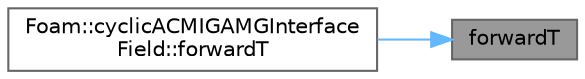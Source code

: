digraph "forwardT"
{
 // LATEX_PDF_SIZE
  bgcolor="transparent";
  edge [fontname=Helvetica,fontsize=10,labelfontname=Helvetica,labelfontsize=10];
  node [fontname=Helvetica,fontsize=10,shape=box,height=0.2,width=0.4];
  rankdir="RL";
  Node1 [id="Node000001",label="forwardT",height=0.2,width=0.4,color="gray40", fillcolor="grey60", style="filled", fontcolor="black",tooltip=" "];
  Node1 -> Node2 [id="edge1_Node000001_Node000002",dir="back",color="steelblue1",style="solid",tooltip=" "];
  Node2 [id="Node000002",label="Foam::cyclicACMIGAMGInterface\lField::forwardT",height=0.2,width=0.4,color="grey40", fillcolor="white", style="filled",URL="$classFoam_1_1cyclicACMIGAMGInterfaceField.html#afd57cc6d6a68ac778640c5a3be82aab8",tooltip=" "];
}
